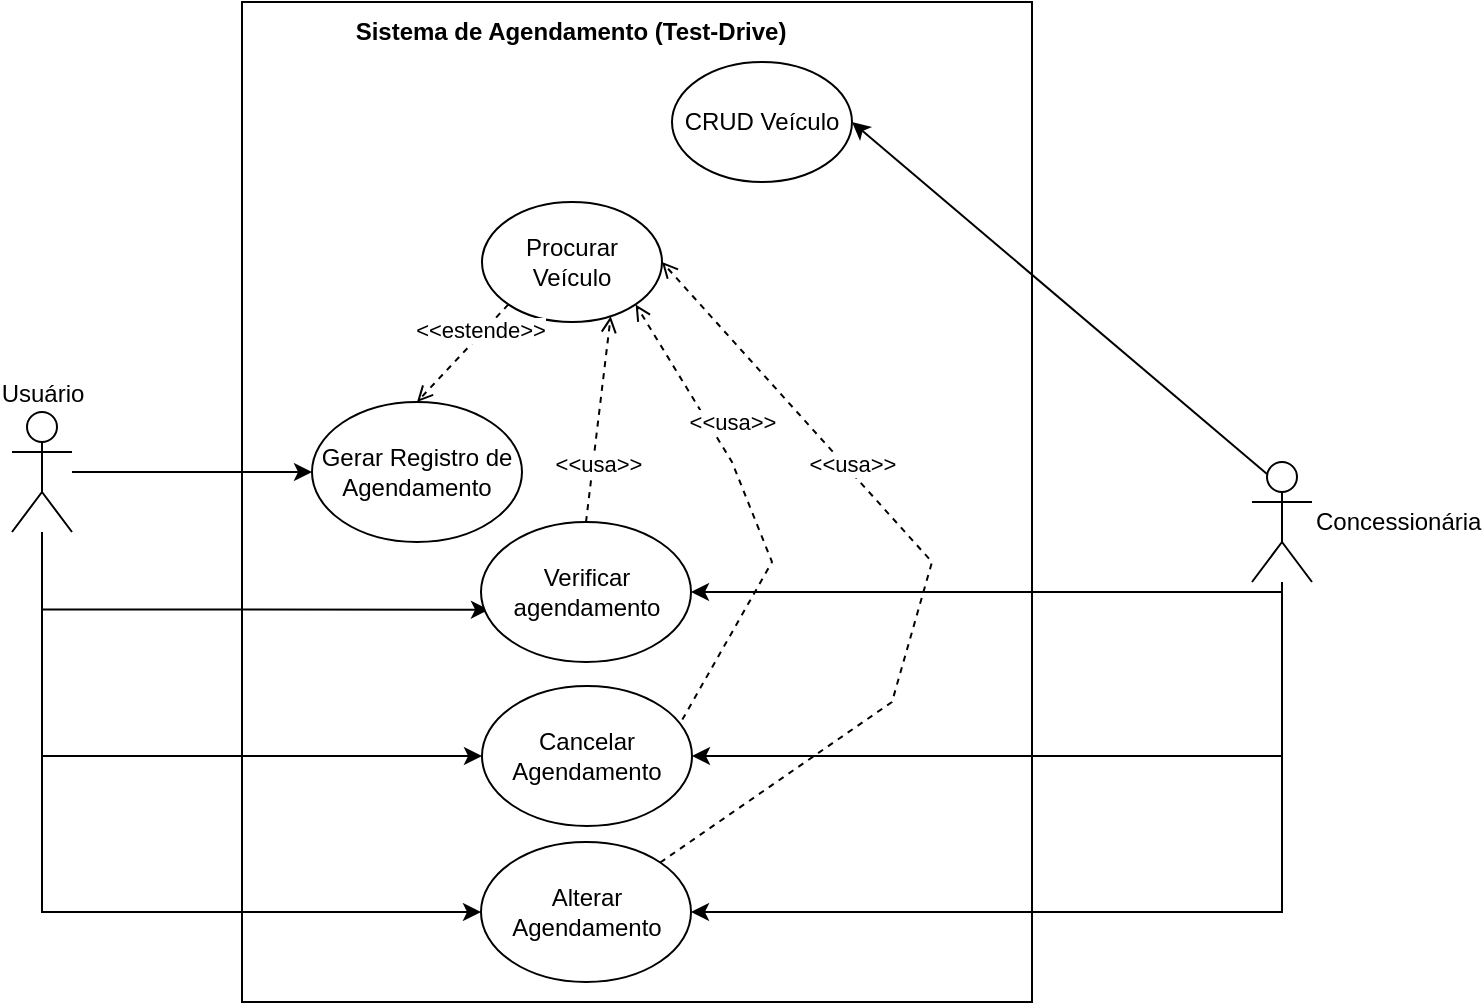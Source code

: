 <mxfile version="21.2.9" type="device">
  <diagram id="n9IUGAq4Bf1gMtO6bSM8" name="Page-1">
    <mxGraphModel dx="1694" dy="1807" grid="1" gridSize="10" guides="1" tooltips="1" connect="1" arrows="1" fold="1" page="1" pageScale="1" pageWidth="827" pageHeight="1169" math="0" shadow="0">
      <root>
        <mxCell id="0" />
        <mxCell id="1" parent="0" />
        <mxCell id="_GHX01y-DZocpkOoPTyp-9" value="" style="rounded=0;whiteSpace=wrap;html=1;" vertex="1" parent="1">
          <mxGeometry x="235" y="-10" width="395" height="500" as="geometry" />
        </mxCell>
        <mxCell id="_GHX01y-DZocpkOoPTyp-27" style="edgeStyle=orthogonalEdgeStyle;rounded=0;orthogonalLoop=1;jettySize=auto;html=1;entryX=1;entryY=0.5;entryDx=0;entryDy=0;" edge="1" parent="1" source="YciA3-D2Hrlz0En6Nftz-1" target="_GHX01y-DZocpkOoPTyp-16">
          <mxGeometry relative="1" as="geometry">
            <Array as="points">
              <mxPoint x="755" y="285" />
            </Array>
          </mxGeometry>
        </mxCell>
        <mxCell id="_GHX01y-DZocpkOoPTyp-28" style="edgeStyle=orthogonalEdgeStyle;rounded=0;orthogonalLoop=1;jettySize=auto;html=1;entryX=1;entryY=0.5;entryDx=0;entryDy=0;" edge="1" parent="1" source="YciA3-D2Hrlz0En6Nftz-1" target="_GHX01y-DZocpkOoPTyp-17">
          <mxGeometry relative="1" as="geometry">
            <Array as="points">
              <mxPoint x="755" y="367" />
            </Array>
          </mxGeometry>
        </mxCell>
        <mxCell id="_GHX01y-DZocpkOoPTyp-29" style="edgeStyle=orthogonalEdgeStyle;rounded=0;orthogonalLoop=1;jettySize=auto;html=1;entryX=1;entryY=0.5;entryDx=0;entryDy=0;" edge="1" parent="1" source="YciA3-D2Hrlz0En6Nftz-1" target="YciA3-D2Hrlz0En6Nftz-9">
          <mxGeometry relative="1" as="geometry">
            <Array as="points">
              <mxPoint x="755" y="445" />
            </Array>
          </mxGeometry>
        </mxCell>
        <mxCell id="YciA3-D2Hrlz0En6Nftz-1" value="Concessionária" style="shape=umlActor;verticalLabelPosition=middle;verticalAlign=middle;html=1;outlineConnect=0;labelPosition=right;align=left;" parent="1" vertex="1">
          <mxGeometry x="740" y="220" width="30" height="60" as="geometry" />
        </mxCell>
        <mxCell id="_GHX01y-DZocpkOoPTyp-20" style="edgeStyle=orthogonalEdgeStyle;rounded=0;orthogonalLoop=1;jettySize=auto;html=1;entryX=0;entryY=0.5;entryDx=0;entryDy=0;" edge="1" parent="1" source="YciA3-D2Hrlz0En6Nftz-2" target="YciA3-D2Hrlz0En6Nftz-5">
          <mxGeometry relative="1" as="geometry" />
        </mxCell>
        <mxCell id="_GHX01y-DZocpkOoPTyp-24" style="edgeStyle=orthogonalEdgeStyle;rounded=0;orthogonalLoop=1;jettySize=auto;html=1;entryX=0.038;entryY=0.626;entryDx=0;entryDy=0;entryPerimeter=0;" edge="1" parent="1" source="YciA3-D2Hrlz0En6Nftz-2" target="_GHX01y-DZocpkOoPTyp-16">
          <mxGeometry relative="1" as="geometry">
            <Array as="points">
              <mxPoint x="135" y="294" />
            </Array>
          </mxGeometry>
        </mxCell>
        <mxCell id="_GHX01y-DZocpkOoPTyp-25" style="edgeStyle=orthogonalEdgeStyle;rounded=0;orthogonalLoop=1;jettySize=auto;html=1;entryX=0;entryY=0.5;entryDx=0;entryDy=0;" edge="1" parent="1" source="YciA3-D2Hrlz0En6Nftz-2" target="_GHX01y-DZocpkOoPTyp-17">
          <mxGeometry relative="1" as="geometry">
            <Array as="points">
              <mxPoint x="135" y="367" />
            </Array>
          </mxGeometry>
        </mxCell>
        <mxCell id="_GHX01y-DZocpkOoPTyp-26" style="edgeStyle=orthogonalEdgeStyle;rounded=0;orthogonalLoop=1;jettySize=auto;html=1;entryX=0;entryY=0.5;entryDx=0;entryDy=0;" edge="1" parent="1" source="YciA3-D2Hrlz0En6Nftz-2" target="YciA3-D2Hrlz0En6Nftz-9">
          <mxGeometry relative="1" as="geometry">
            <Array as="points">
              <mxPoint x="135" y="445" />
            </Array>
          </mxGeometry>
        </mxCell>
        <mxCell id="YciA3-D2Hrlz0En6Nftz-2" value="Usuário&lt;br&gt;" style="shape=umlActor;verticalLabelPosition=top;verticalAlign=bottom;html=1;outlineConnect=0;labelPosition=center;align=center;" parent="1" vertex="1">
          <mxGeometry x="120" y="195" width="30" height="60" as="geometry" />
        </mxCell>
        <mxCell id="YciA3-D2Hrlz0En6Nftz-4" value="&lt;span style=&quot;text-align: left;&quot;&gt;CRUD Veículo&lt;/span&gt;" style="ellipse;whiteSpace=wrap;html=1;" parent="1" vertex="1">
          <mxGeometry x="450" y="20" width="90" height="60" as="geometry" />
        </mxCell>
        <mxCell id="YciA3-D2Hrlz0En6Nftz-5" value="Gerar Registro de Agendamento" style="ellipse;whiteSpace=wrap;html=1;" parent="1" vertex="1">
          <mxGeometry x="270" y="190" width="105" height="70" as="geometry" />
        </mxCell>
        <mxCell id="YciA3-D2Hrlz0En6Nftz-9" value="&lt;span style=&quot;text-align: left;&quot;&gt;Alterar Agendamento&lt;/span&gt;" style="ellipse;whiteSpace=wrap;html=1;" parent="1" vertex="1">
          <mxGeometry x="354.5" y="410" width="105" height="70" as="geometry" />
        </mxCell>
        <mxCell id="IJ9NsDXmOlFILfq46lCH-5" value="" style="endArrow=classic;html=1;rounded=0;exitX=0.25;exitY=0.1;exitDx=0;exitDy=0;exitPerimeter=0;entryX=1;entryY=0.5;entryDx=0;entryDy=0;" parent="1" source="YciA3-D2Hrlz0En6Nftz-1" target="YciA3-D2Hrlz0En6Nftz-4" edge="1">
          <mxGeometry width="50" height="50" relative="1" as="geometry">
            <mxPoint x="390" y="310" as="sourcePoint" />
            <mxPoint x="440" y="260" as="targetPoint" />
          </mxGeometry>
        </mxCell>
        <mxCell id="_GHX01y-DZocpkOoPTyp-10" value="Sistema de Agendamento (Test-Drive)" style="text;html=1;align=center;verticalAlign=middle;resizable=0;points=[];autosize=1;strokeColor=none;fillColor=none;fontStyle=1" vertex="1" parent="1">
          <mxGeometry x="279" y="-10" width="240" height="30" as="geometry" />
        </mxCell>
        <mxCell id="_GHX01y-DZocpkOoPTyp-16" value="Verificar agendamento" style="ellipse;whiteSpace=wrap;html=1;" vertex="1" parent="1">
          <mxGeometry x="354.5" y="250" width="105" height="70" as="geometry" />
        </mxCell>
        <mxCell id="_GHX01y-DZocpkOoPTyp-17" value="Cancelar Agendamento" style="ellipse;whiteSpace=wrap;html=1;" vertex="1" parent="1">
          <mxGeometry x="355" y="332" width="105" height="70" as="geometry" />
        </mxCell>
        <mxCell id="_GHX01y-DZocpkOoPTyp-18" value="&lt;span style=&quot;text-align: left;&quot;&gt;Procurar Veículo&lt;/span&gt;" style="ellipse;whiteSpace=wrap;html=1;" vertex="1" parent="1">
          <mxGeometry x="355" y="90" width="90" height="60" as="geometry" />
        </mxCell>
        <mxCell id="_GHX01y-DZocpkOoPTyp-21" value="" style="endArrow=open;html=1;rounded=0;dashed=1;entryX=0.5;entryY=0;entryDx=0;entryDy=0;exitX=0;exitY=1;exitDx=0;exitDy=0;endFill=0;" edge="1" parent="1" source="_GHX01y-DZocpkOoPTyp-18" target="YciA3-D2Hrlz0En6Nftz-5">
          <mxGeometry width="50" height="50" relative="1" as="geometry">
            <mxPoint x="410" y="240" as="sourcePoint" />
            <mxPoint x="460" y="190" as="targetPoint" />
          </mxGeometry>
        </mxCell>
        <mxCell id="_GHX01y-DZocpkOoPTyp-23" value="&amp;lt;&amp;lt;estende&amp;gt;&amp;gt;" style="edgeLabel;html=1;align=center;verticalAlign=middle;resizable=0;points=[];" vertex="1" connectable="0" parent="_GHX01y-DZocpkOoPTyp-21">
          <mxGeometry x="-0.42" y="-2" relative="1" as="geometry">
            <mxPoint as="offset" />
          </mxGeometry>
        </mxCell>
        <mxCell id="_GHX01y-DZocpkOoPTyp-30" value="" style="endArrow=open;html=1;rounded=0;dashed=1;entryX=0.715;entryY=0.953;entryDx=0;entryDy=0;exitX=0.5;exitY=0;exitDx=0;exitDy=0;endFill=0;entryPerimeter=0;" edge="1" parent="1" source="_GHX01y-DZocpkOoPTyp-16" target="_GHX01y-DZocpkOoPTyp-18">
          <mxGeometry width="50" height="50" relative="1" as="geometry">
            <mxPoint x="378" y="151" as="sourcePoint" />
            <mxPoint x="332" y="200" as="targetPoint" />
          </mxGeometry>
        </mxCell>
        <mxCell id="_GHX01y-DZocpkOoPTyp-31" value="&amp;lt;&amp;lt;usa&amp;gt;&amp;gt;" style="edgeLabel;html=1;align=center;verticalAlign=middle;resizable=0;points=[];" vertex="1" connectable="0" parent="_GHX01y-DZocpkOoPTyp-30">
          <mxGeometry x="-0.42" y="-2" relative="1" as="geometry">
            <mxPoint as="offset" />
          </mxGeometry>
        </mxCell>
        <mxCell id="_GHX01y-DZocpkOoPTyp-32" value="" style="endArrow=open;html=1;rounded=0;dashed=1;entryX=1;entryY=1;entryDx=0;entryDy=0;exitX=0.954;exitY=0.24;exitDx=0;exitDy=0;endFill=0;exitPerimeter=0;" edge="1" parent="1" source="_GHX01y-DZocpkOoPTyp-17" target="_GHX01y-DZocpkOoPTyp-18">
          <mxGeometry width="50" height="50" relative="1" as="geometry">
            <mxPoint x="417" y="260" as="sourcePoint" />
            <mxPoint x="429" y="157" as="targetPoint" />
            <Array as="points">
              <mxPoint x="500" y="270" />
              <mxPoint x="480" y="220" />
            </Array>
          </mxGeometry>
        </mxCell>
        <mxCell id="_GHX01y-DZocpkOoPTyp-33" value="&amp;lt;&amp;lt;usa&amp;gt;&amp;gt;" style="edgeLabel;html=1;align=center;verticalAlign=middle;resizable=0;points=[];" vertex="1" connectable="0" parent="_GHX01y-DZocpkOoPTyp-32">
          <mxGeometry x="-0.42" y="-2" relative="1" as="geometry">
            <mxPoint x="-11" y="-90" as="offset" />
          </mxGeometry>
        </mxCell>
        <mxCell id="_GHX01y-DZocpkOoPTyp-34" value="" style="endArrow=open;html=1;rounded=0;dashed=1;entryX=1;entryY=0.5;entryDx=0;entryDy=0;exitX=1;exitY=0;exitDx=0;exitDy=0;endFill=0;" edge="1" parent="1" source="YciA3-D2Hrlz0En6Nftz-9" target="_GHX01y-DZocpkOoPTyp-18">
          <mxGeometry width="50" height="50" relative="1" as="geometry">
            <mxPoint x="427" y="270" as="sourcePoint" />
            <mxPoint x="439" y="167" as="targetPoint" />
            <Array as="points">
              <mxPoint x="560" y="340" />
              <mxPoint x="580" y="270" />
            </Array>
          </mxGeometry>
        </mxCell>
        <mxCell id="_GHX01y-DZocpkOoPTyp-35" value="&amp;lt;&amp;lt;usa&amp;gt;&amp;gt;" style="edgeLabel;html=1;align=center;verticalAlign=middle;resizable=0;points=[];" vertex="1" connectable="0" parent="_GHX01y-DZocpkOoPTyp-34">
          <mxGeometry x="-0.42" y="-2" relative="1" as="geometry">
            <mxPoint x="-5" y="-133" as="offset" />
          </mxGeometry>
        </mxCell>
      </root>
    </mxGraphModel>
  </diagram>
</mxfile>
